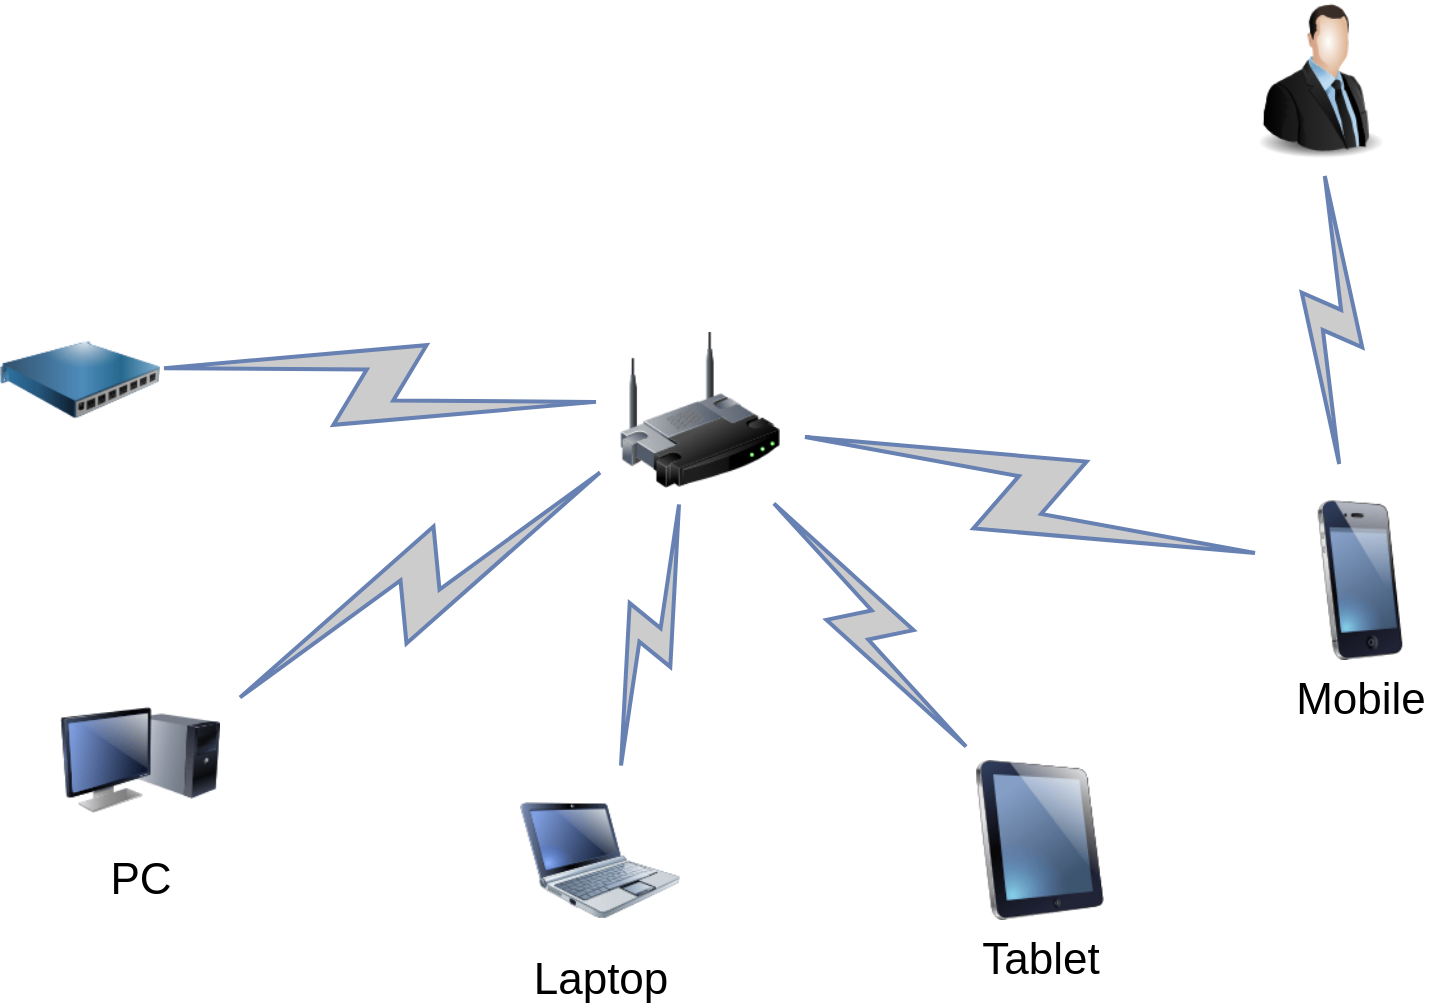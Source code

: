 <mxfile version="14.5.8" type="github" pages="2">
  <diagram name="Page-1" id="55a83fd1-7818-8e21-69c5-c3457e3827bb">
    <mxGraphModel dx="925" dy="642" grid="0" gridSize="10" guides="1" tooltips="1" connect="1" arrows="1" fold="1" page="1" pageScale="1" pageWidth="1100" pageHeight="850" background="#ffffff" math="0" shadow="0">
      <root>
        <mxCell id="0" />
        <mxCell id="1" parent="0" />
        <mxCell id="69ecfefc5c41e42c-1" value="" style="image;html=1;labelBackgroundColor=#ffffff;image=img/lib/clip_art/networking/Wireless_Router_128x128.png;rounded=1;shadow=0;comic=0;strokeWidth=2;fontSize=22" parent="1" vertex="1">
          <mxGeometry x="470" y="465" width="80" height="80" as="geometry" />
        </mxCell>
        <mxCell id="69ecfefc5c41e42c-4" value="Tablet" style="image;html=1;labelBackgroundColor=#ffffff;image=img/lib/clip_art/computers/iPad_128x128.png;rounded=1;shadow=0;comic=0;strokeWidth=2;fontSize=22" parent="1" vertex="1">
          <mxGeometry x="640" y="680" width="80" height="80" as="geometry" />
        </mxCell>
        <mxCell id="69ecfefc5c41e42c-5" value="PC" style="image;html=1;labelBackgroundColor=#ffffff;image=img/lib/clip_art/computers/Monitor_Tower_128x128.png;rounded=1;shadow=0;comic=0;strokeWidth=2;fontSize=22" parent="1" vertex="1">
          <mxGeometry x="190" y="640" width="80" height="80" as="geometry" />
        </mxCell>
        <mxCell id="69ecfefc5c41e42c-8" value="Mobile" style="image;html=1;labelBackgroundColor=#ffffff;image=img/lib/clip_art/telecommunication/iPhone_128x128.png;rounded=1;shadow=0;comic=0;strokeWidth=2;fontSize=22" parent="1" vertex="1">
          <mxGeometry x="800" y="550" width="80" height="80" as="geometry" />
        </mxCell>
        <mxCell id="69ecfefc5c41e42c-10" value="Laptop" style="image;html=1;labelBackgroundColor=#ffffff;image=img/lib/clip_art/computers/Netbook_128x128.png;rounded=1;shadow=0;comic=0;strokeWidth=2;fontSize=22" parent="1" vertex="1">
          <mxGeometry x="420" y="690" width="80" height="80" as="geometry" />
        </mxCell>
        <mxCell id="69ecfefc5c41e42c-11" value="" style="html=1;fillColor=#CCCCCC;strokeColor=#6881B3;gradientColor=none;gradientDirection=north;strokeWidth=2;shape=mxgraph.networks.comm_link_edge;html=1;labelBackgroundColor=none;endArrow=none;fontFamily=Verdana;fontSize=22;fontColor=#000000;" parent="1" target="69ecfefc5c41e42c-1" edge="1">
          <mxGeometry width="100" height="100" relative="1" as="geometry">
            <mxPoint x="230" y="483.125" as="sourcePoint" />
            <mxPoint x="400" y="290" as="targetPoint" />
          </mxGeometry>
        </mxCell>
        <mxCell id="69ecfefc5c41e42c-12" value="" style="html=1;fillColor=#CCCCCC;strokeColor=#6881B3;gradientColor=none;gradientDirection=north;strokeWidth=2;shape=mxgraph.networks.comm_link_edge;html=1;labelBackgroundColor=none;endArrow=none;fontFamily=Verdana;fontSize=22;fontColor=#000000;fontStyle=1" parent="1" source="69ecfefc5c41e42c-5" target="69ecfefc5c41e42c-1" edge="1">
          <mxGeometry width="100" height="100" relative="1" as="geometry">
            <mxPoint x="320" y="481.957" as="sourcePoint" />
            <mxPoint x="470" y="508.043" as="targetPoint" />
          </mxGeometry>
        </mxCell>
        <mxCell id="69ecfefc5c41e42c-13" value="" style="html=1;fillColor=#CCCCCC;strokeColor=#6881B3;gradientColor=none;gradientDirection=north;strokeWidth=2;shape=mxgraph.networks.comm_link_edge;html=1;labelBackgroundColor=none;endArrow=none;fontFamily=Verdana;fontSize=22;fontColor=#000000;" parent="1" source="69ecfefc5c41e42c-10" target="69ecfefc5c41e42c-1" edge="1">
          <mxGeometry width="100" height="100" relative="1" as="geometry">
            <mxPoint x="330" y="491.957" as="sourcePoint" />
            <mxPoint x="480" y="518.043" as="targetPoint" />
          </mxGeometry>
        </mxCell>
        <mxCell id="69ecfefc5c41e42c-14" value="" style="html=1;fillColor=#CCCCCC;strokeColor=#6881B3;gradientColor=none;gradientDirection=north;strokeWidth=2;shape=mxgraph.networks.comm_link_edge;html=1;labelBackgroundColor=none;endArrow=none;fontFamily=Verdana;fontSize=22;fontColor=#000000;" parent="1" source="69ecfefc5c41e42c-4" target="69ecfefc5c41e42c-1" edge="1">
          <mxGeometry width="100" height="100" relative="1" as="geometry">
            <mxPoint x="340" y="501.957" as="sourcePoint" />
            <mxPoint x="490" y="528.043" as="targetPoint" />
          </mxGeometry>
        </mxCell>
        <mxCell id="69ecfefc5c41e42c-16" value="" style="html=1;fillColor=#CCCCCC;strokeColor=#6881B3;gradientColor=none;gradientDirection=north;strokeWidth=2;shape=mxgraph.networks.comm_link_edge;html=1;labelBackgroundColor=none;endArrow=none;fontFamily=Verdana;fontSize=22;fontColor=#000000;" parent="1" source="69ecfefc5c41e42c-8" target="69ecfefc5c41e42c-1" edge="1">
          <mxGeometry width="100" height="100" relative="1" as="geometry">
            <mxPoint x="360" y="521.957" as="sourcePoint" />
            <mxPoint x="510" y="548.043" as="targetPoint" />
          </mxGeometry>
        </mxCell>
        <mxCell id="AraijxRtJkAwEiA9Y0jp-1" value="" style="image;html=1;image=img/lib/clip_art/networking/power_distribution_unit_128x128.png" vertex="1" parent="1">
          <mxGeometry x="160" y="450" width="80" height="80" as="geometry" />
        </mxCell>
        <mxCell id="AraijxRtJkAwEiA9Y0jp-2" value="" style="image;html=1;image=img/lib/clip_art/people/Suit_Man_128x128.png" vertex="1" parent="1">
          <mxGeometry x="780" y="300" width="80" height="80" as="geometry" />
        </mxCell>
        <mxCell id="AraijxRtJkAwEiA9Y0jp-3" value="" style="html=1;outlineConnect=0;fillColor=#CCCCCC;strokeColor=#6881B3;gradientColor=none;gradientDirection=north;strokeWidth=2;shape=mxgraph.networks.comm_link_edge;html=1;" edge="1" parent="1" target="AraijxRtJkAwEiA9Y0jp-2">
          <mxGeometry width="100" height="100" relative="1" as="geometry">
            <mxPoint x="830" y="540" as="sourcePoint" />
            <mxPoint x="880" y="430" as="targetPoint" />
          </mxGeometry>
        </mxCell>
      </root>
    </mxGraphModel>
  </diagram>
  <diagram id="BaebJbYLBlizUibWu6Z0" name="第 2 页">
    <mxGraphModel dx="786" dy="546" grid="1" gridSize="10" guides="1" tooltips="1" connect="1" arrows="1" fold="1" page="1" pageScale="1" pageWidth="827" pageHeight="1169" math="0" shadow="0">
      <root>
        <mxCell id="9RVotN_Jj5cczu8maUMs-0" />
        <mxCell id="9RVotN_Jj5cczu8maUMs-1" parent="9RVotN_Jj5cczu8maUMs-0" />
      </root>
    </mxGraphModel>
  </diagram>
</mxfile>
